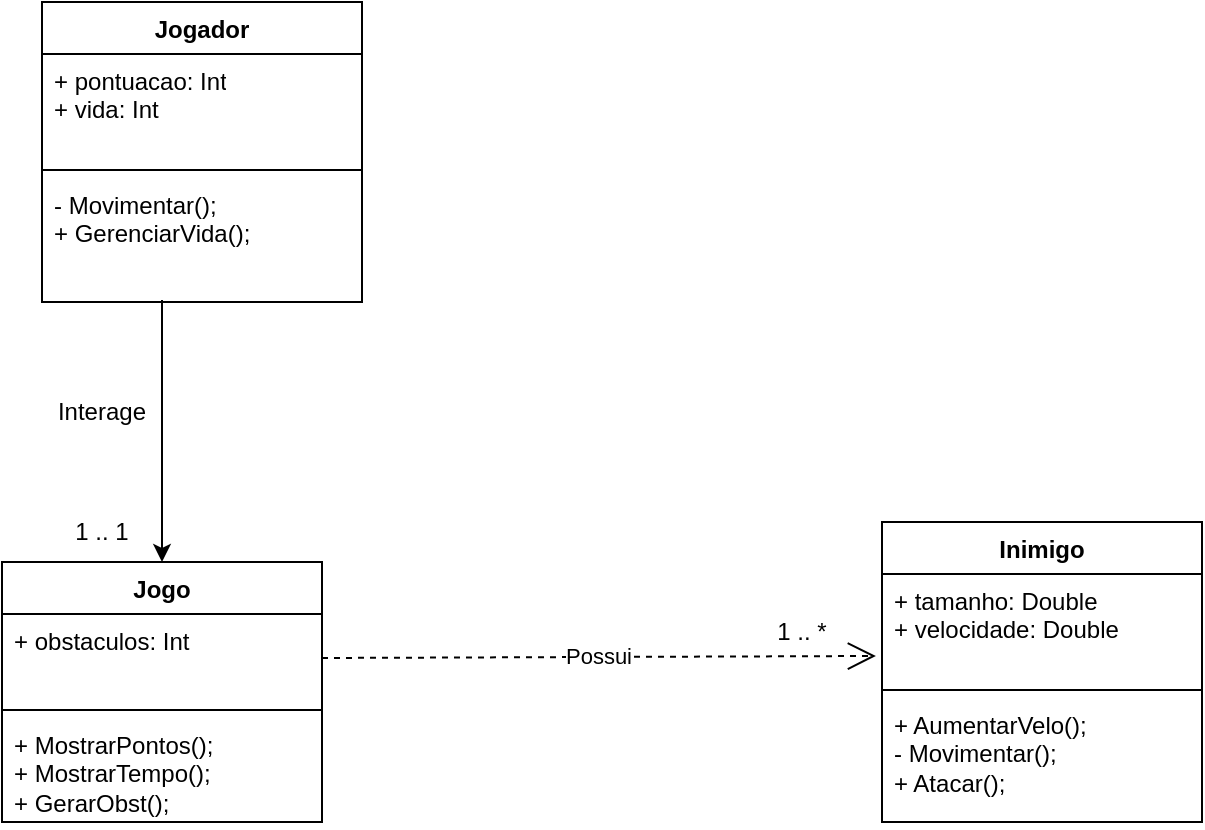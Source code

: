 <mxfile version="21.7.4" type="github">
  <diagram id="C5RBs43oDa-KdzZeNtuy" name="Page-1">
    <mxGraphModel dx="839" dy="485" grid="1" gridSize="10" guides="1" tooltips="1" connect="1" arrows="1" fold="1" page="1" pageScale="1" pageWidth="827" pageHeight="1169" math="0" shadow="0">
      <root>
        <mxCell id="WIyWlLk6GJQsqaUBKTNV-0" />
        <mxCell id="WIyWlLk6GJQsqaUBKTNV-1" parent="WIyWlLk6GJQsqaUBKTNV-0" />
        <mxCell id="94jmU4-Dm7Hbki0lY4r_-4" value="Jogo" style="swimlane;fontStyle=1;align=center;verticalAlign=top;childLayout=stackLayout;horizontal=1;startSize=26;horizontalStack=0;resizeParent=1;resizeParentMax=0;resizeLast=0;collapsible=1;marginBottom=0;whiteSpace=wrap;html=1;" parent="WIyWlLk6GJQsqaUBKTNV-1" vertex="1">
          <mxGeometry x="180" y="470" width="160" height="130" as="geometry" />
        </mxCell>
        <mxCell id="94jmU4-Dm7Hbki0lY4r_-5" value="+ obstaculos: Int" style="text;strokeColor=none;fillColor=none;align=left;verticalAlign=top;spacingLeft=4;spacingRight=4;overflow=hidden;rotatable=0;points=[[0,0.5],[1,0.5]];portConstraint=eastwest;whiteSpace=wrap;html=1;" parent="94jmU4-Dm7Hbki0lY4r_-4" vertex="1">
          <mxGeometry y="26" width="160" height="44" as="geometry" />
        </mxCell>
        <mxCell id="94jmU4-Dm7Hbki0lY4r_-6" value="" style="line;strokeWidth=1;fillColor=none;align=left;verticalAlign=middle;spacingTop=-1;spacingLeft=3;spacingRight=3;rotatable=0;labelPosition=right;points=[];portConstraint=eastwest;strokeColor=inherit;" parent="94jmU4-Dm7Hbki0lY4r_-4" vertex="1">
          <mxGeometry y="70" width="160" height="8" as="geometry" />
        </mxCell>
        <mxCell id="94jmU4-Dm7Hbki0lY4r_-7" value="+ MostrarPontos();&lt;br&gt;+ MostrarTempo();&lt;br&gt;+ GerarObst();" style="text;strokeColor=none;fillColor=none;align=left;verticalAlign=top;spacingLeft=4;spacingRight=4;overflow=hidden;rotatable=0;points=[[0,0.5],[1,0.5]];portConstraint=eastwest;whiteSpace=wrap;html=1;" parent="94jmU4-Dm7Hbki0lY4r_-4" vertex="1">
          <mxGeometry y="78" width="160" height="52" as="geometry" />
        </mxCell>
        <mxCell id="94jmU4-Dm7Hbki0lY4r_-8" value="Inimigo" style="swimlane;fontStyle=1;align=center;verticalAlign=top;childLayout=stackLayout;horizontal=1;startSize=26;horizontalStack=0;resizeParent=1;resizeParentMax=0;resizeLast=0;collapsible=1;marginBottom=0;whiteSpace=wrap;html=1;" parent="WIyWlLk6GJQsqaUBKTNV-1" vertex="1">
          <mxGeometry x="620" y="450" width="160" height="150" as="geometry" />
        </mxCell>
        <mxCell id="94jmU4-Dm7Hbki0lY4r_-9" value="+ tamanho: Double&lt;br&gt;+ velocidade: Double" style="text;strokeColor=none;fillColor=none;align=left;verticalAlign=top;spacingLeft=4;spacingRight=4;overflow=hidden;rotatable=0;points=[[0,0.5],[1,0.5]];portConstraint=eastwest;whiteSpace=wrap;html=1;" parent="94jmU4-Dm7Hbki0lY4r_-8" vertex="1">
          <mxGeometry y="26" width="160" height="54" as="geometry" />
        </mxCell>
        <mxCell id="94jmU4-Dm7Hbki0lY4r_-10" value="" style="line;strokeWidth=1;fillColor=none;align=left;verticalAlign=middle;spacingTop=-1;spacingLeft=3;spacingRight=3;rotatable=0;labelPosition=right;points=[];portConstraint=eastwest;strokeColor=inherit;" parent="94jmU4-Dm7Hbki0lY4r_-8" vertex="1">
          <mxGeometry y="80" width="160" height="8" as="geometry" />
        </mxCell>
        <mxCell id="94jmU4-Dm7Hbki0lY4r_-11" value="+ AumentarVelo();&lt;br&gt;- Movimentar();&lt;br&gt;+ Atacar();" style="text;strokeColor=none;fillColor=none;align=left;verticalAlign=top;spacingLeft=4;spacingRight=4;overflow=hidden;rotatable=0;points=[[0,0.5],[1,0.5]];portConstraint=eastwest;whiteSpace=wrap;html=1;" parent="94jmU4-Dm7Hbki0lY4r_-8" vertex="1">
          <mxGeometry y="88" width="160" height="62" as="geometry" />
        </mxCell>
        <mxCell id="94jmU4-Dm7Hbki0lY4r_-12" value="Jogador" style="swimlane;fontStyle=1;align=center;verticalAlign=top;childLayout=stackLayout;horizontal=1;startSize=26;horizontalStack=0;resizeParent=1;resizeParentMax=0;resizeLast=0;collapsible=1;marginBottom=0;whiteSpace=wrap;html=1;" parent="WIyWlLk6GJQsqaUBKTNV-1" vertex="1">
          <mxGeometry x="200" y="190" width="160" height="150" as="geometry" />
        </mxCell>
        <mxCell id="94jmU4-Dm7Hbki0lY4r_-13" value="+ pontuacao: Int&lt;br&gt;+ vida: Int" style="text;strokeColor=none;fillColor=none;align=left;verticalAlign=top;spacingLeft=4;spacingRight=4;overflow=hidden;rotatable=0;points=[[0,0.5],[1,0.5]];portConstraint=eastwest;whiteSpace=wrap;html=1;" parent="94jmU4-Dm7Hbki0lY4r_-12" vertex="1">
          <mxGeometry y="26" width="160" height="54" as="geometry" />
        </mxCell>
        <mxCell id="94jmU4-Dm7Hbki0lY4r_-14" value="" style="line;strokeWidth=1;fillColor=none;align=left;verticalAlign=middle;spacingTop=-1;spacingLeft=3;spacingRight=3;rotatable=0;labelPosition=right;points=[];portConstraint=eastwest;strokeColor=inherit;" parent="94jmU4-Dm7Hbki0lY4r_-12" vertex="1">
          <mxGeometry y="80" width="160" height="8" as="geometry" />
        </mxCell>
        <mxCell id="94jmU4-Dm7Hbki0lY4r_-15" value="- Movimentar();&lt;br&gt;+ GerenciarVida();" style="text;strokeColor=none;fillColor=none;align=left;verticalAlign=top;spacingLeft=4;spacingRight=4;overflow=hidden;rotatable=0;points=[[0,0.5],[1,0.5]];portConstraint=eastwest;whiteSpace=wrap;html=1;" parent="94jmU4-Dm7Hbki0lY4r_-12" vertex="1">
          <mxGeometry y="88" width="160" height="62" as="geometry" />
        </mxCell>
        <mxCell id="94jmU4-Dm7Hbki0lY4r_-18" style="edgeStyle=orthogonalEdgeStyle;rounded=0;orthogonalLoop=1;jettySize=auto;html=1;entryX=0.5;entryY=0;entryDx=0;entryDy=0;" parent="WIyWlLk6GJQsqaUBKTNV-1" target="94jmU4-Dm7Hbki0lY4r_-4" edge="1">
          <mxGeometry relative="1" as="geometry">
            <mxPoint x="260" y="340" as="sourcePoint" />
            <mxPoint x="231" y="260" as="targetPoint" />
            <Array as="points">
              <mxPoint x="260" y="339" />
            </Array>
          </mxGeometry>
        </mxCell>
        <mxCell id="94jmU4-Dm7Hbki0lY4r_-19" value="Interage" style="text;html=1;strokeColor=none;fillColor=none;align=center;verticalAlign=middle;whiteSpace=wrap;rounded=0;" parent="WIyWlLk6GJQsqaUBKTNV-1" vertex="1">
          <mxGeometry x="200" y="380" width="60" height="30" as="geometry" />
        </mxCell>
        <mxCell id="94jmU4-Dm7Hbki0lY4r_-21" value="1 .. 1" style="text;html=1;strokeColor=none;fillColor=none;align=center;verticalAlign=middle;whiteSpace=wrap;rounded=0;" parent="WIyWlLk6GJQsqaUBKTNV-1" vertex="1">
          <mxGeometry x="200" y="440" width="60" height="30" as="geometry" />
        </mxCell>
        <mxCell id="94jmU4-Dm7Hbki0lY4r_-22" value="1 .. *" style="text;html=1;strokeColor=none;fillColor=none;align=center;verticalAlign=middle;whiteSpace=wrap;rounded=0;" parent="WIyWlLk6GJQsqaUBKTNV-1" vertex="1">
          <mxGeometry x="550" y="490" width="60" height="30" as="geometry" />
        </mxCell>
        <mxCell id="94jmU4-Dm7Hbki0lY4r_-23" value="Possui" style="endArrow=open;endSize=12;dashed=1;html=1;rounded=0;exitX=1;exitY=0.5;exitDx=0;exitDy=0;entryX=-0.019;entryY=0.759;entryDx=0;entryDy=0;entryPerimeter=0;" parent="WIyWlLk6GJQsqaUBKTNV-1" source="94jmU4-Dm7Hbki0lY4r_-5" target="94jmU4-Dm7Hbki0lY4r_-9" edge="1">
          <mxGeometry width="160" relative="1" as="geometry">
            <mxPoint x="480" y="270" as="sourcePoint" />
            <mxPoint x="640" y="270" as="targetPoint" />
          </mxGeometry>
        </mxCell>
      </root>
    </mxGraphModel>
  </diagram>
</mxfile>

